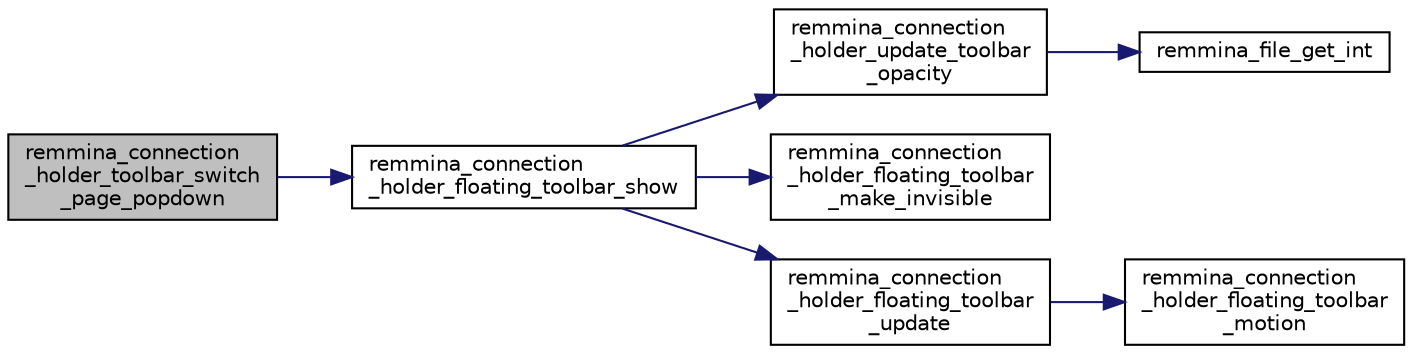 digraph "remmina_connection_holder_toolbar_switch_page_popdown"
{
  edge [fontname="Helvetica",fontsize="10",labelfontname="Helvetica",labelfontsize="10"];
  node [fontname="Helvetica",fontsize="10",shape=record];
  rankdir="LR";
  Node9305 [label="remmina_connection\l_holder_toolbar_switch\l_page_popdown",height=0.2,width=0.4,color="black", fillcolor="grey75", style="filled", fontcolor="black"];
  Node9305 -> Node9306 [color="midnightblue",fontsize="10",style="solid",fontname="Helvetica"];
  Node9306 [label="remmina_connection\l_holder_floating_toolbar_show",height=0.2,width=0.4,color="black", fillcolor="white", style="filled",URL="$remmina__connection__window_8c.html#a147924e56eceebe1f61e47bf5af2218a"];
  Node9306 -> Node9307 [color="midnightblue",fontsize="10",style="solid",fontname="Helvetica"];
  Node9307 [label="remmina_connection\l_holder_update_toolbar\l_opacity",height=0.2,width=0.4,color="black", fillcolor="white", style="filled",URL="$remmina__connection__window_8c.html#aac6895538e595984302a03c07bc51fbe"];
  Node9307 -> Node9308 [color="midnightblue",fontsize="10",style="solid",fontname="Helvetica"];
  Node9308 [label="remmina_file_get_int",height=0.2,width=0.4,color="black", fillcolor="white", style="filled",URL="$remmina__file_8c.html#a4884356c195dcfb4ceacf641a1e74e66"];
  Node9306 -> Node9309 [color="midnightblue",fontsize="10",style="solid",fontname="Helvetica"];
  Node9309 [label="remmina_connection\l_holder_floating_toolbar\l_make_invisible",height=0.2,width=0.4,color="black", fillcolor="white", style="filled",URL="$remmina__connection__window_8c.html#af12f8b64866588b7b2360cbc2681ec40"];
  Node9306 -> Node9310 [color="midnightblue",fontsize="10",style="solid",fontname="Helvetica"];
  Node9310 [label="remmina_connection\l_holder_floating_toolbar\l_update",height=0.2,width=0.4,color="black", fillcolor="white", style="filled",URL="$remmina__connection__window_8c.html#a2b7b33331e6fe8c8c70be62038f9f5ea"];
  Node9310 -> Node9311 [color="midnightblue",fontsize="10",style="solid",fontname="Helvetica"];
  Node9311 [label="remmina_connection\l_holder_floating_toolbar\l_motion",height=0.2,width=0.4,color="black", fillcolor="white", style="filled",URL="$remmina__connection__window_8c.html#a0a92f6f998590a56e44964f0345f942b"];
}
